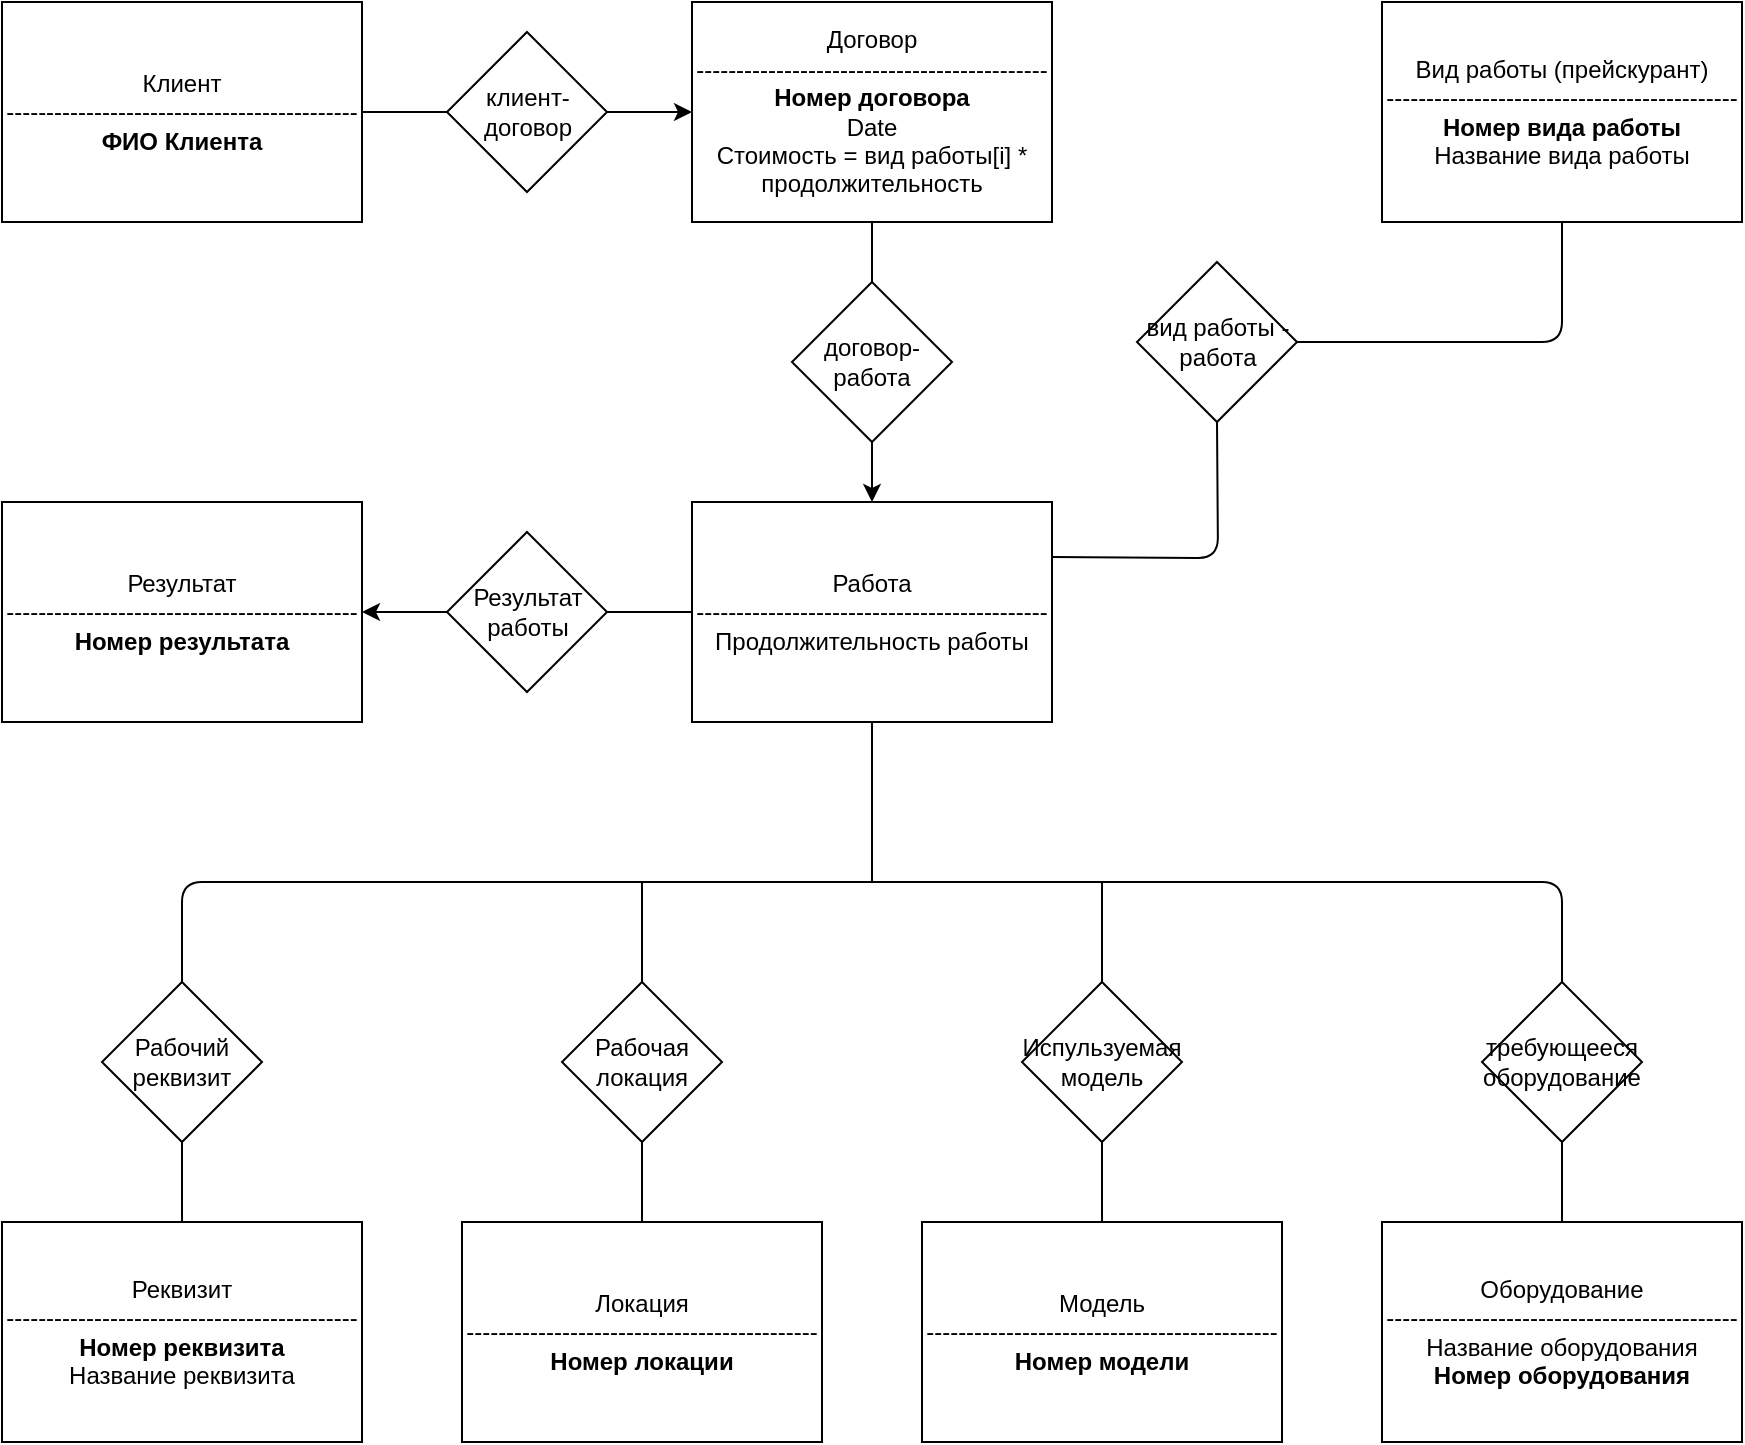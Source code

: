 <mxfile version="12.1.3" type="device" pages="1"><diagram id="CDXKgKr8vPmqdZj74s9o" name="Page-1"><mxGraphModel dx="1912" dy="1977" grid="1" gridSize="10" guides="1" tooltips="1" connect="1" arrows="1" fold="1" page="1" pageScale="1" pageWidth="850" pageHeight="1100" math="0" shadow="0"><root><mxCell id="0"/><mxCell id="1" parent="0"/><mxCell id="aPRDGDDODxM3uocc11BL-3" value="Клиент&lt;br&gt;--------------------------------------------&lt;br&gt;&lt;b&gt;ФИО Клиента&lt;/b&gt;" style="rounded=0;whiteSpace=wrap;html=1;" parent="1" vertex="1"><mxGeometry x="90" y="-90" width="180" height="110" as="geometry"/></mxCell><mxCell id="aPRDGDDODxM3uocc11BL-9" value="Модель&lt;br&gt;--------------------------------------------&lt;br&gt;&lt;b&gt;Номер модели&lt;/b&gt;" style="rounded=0;whiteSpace=wrap;html=1;" parent="1" vertex="1"><mxGeometry x="550" y="520" width="180" height="110" as="geometry"/></mxCell><mxCell id="aPRDGDDODxM3uocc11BL-10" value="Локация&lt;br&gt;--------------------------------------------&lt;br&gt;&lt;b&gt;Номер локации&lt;/b&gt;" style="rounded=0;whiteSpace=wrap;html=1;" parent="1" vertex="1"><mxGeometry x="320" y="520" width="180" height="110" as="geometry"/></mxCell><mxCell id="aPRDGDDODxM3uocc11BL-12" value="Реквизит&lt;br&gt;--------------------------------------------&lt;br&gt;&lt;b&gt;Номер реквизита&lt;/b&gt;&lt;br&gt;Название реквизита" style="rounded=0;whiteSpace=wrap;html=1;" parent="1" vertex="1"><mxGeometry x="90" y="520" width="180" height="110" as="geometry"/></mxCell><mxCell id="5D3j9vDxhgPOHVyCKGyy-1" value="Вид работы (прейскурант)&lt;br&gt;--------------------------------------------&lt;br&gt;&lt;b&gt;Номер вида работы&lt;/b&gt;&lt;br&gt;Название вида работы" style="rounded=0;whiteSpace=wrap;html=1;" parent="1" vertex="1"><mxGeometry x="780" y="-90" width="180" height="110" as="geometry"/></mxCell><mxCell id="5D3j9vDxhgPOHVyCKGyy-27" value="Договор&lt;br&gt;--------------------------------------------&lt;br&gt;&lt;b&gt;Номер договора&lt;br&gt;&lt;/b&gt;Date&lt;br&gt;Стоимость = вид работы[i] * продолжительность" style="rounded=0;whiteSpace=wrap;html=1;" parent="1" vertex="1"><mxGeometry x="435" y="-90" width="180" height="110" as="geometry"/></mxCell><mxCell id="wRc3oV8PDMqzSo7fxHYp-1" value="" style="edgeStyle=orthogonalEdgeStyle;rounded=0;orthogonalLoop=1;jettySize=auto;html=1;" edge="1" parent="1" source="5D3j9vDxhgPOHVyCKGyy-28" target="5D3j9vDxhgPOHVyCKGyy-27"><mxGeometry relative="1" as="geometry"/></mxCell><mxCell id="5D3j9vDxhgPOHVyCKGyy-28" value="клиент-договор" style="rhombus;whiteSpace=wrap;html=1;" parent="1" vertex="1"><mxGeometry x="312.5" y="-75" width="80" height="80" as="geometry"/></mxCell><mxCell id="5D3j9vDxhgPOHVyCKGyy-30" value="" style="endArrow=none;html=1;exitX=0;exitY=0.5;exitDx=0;exitDy=0;entryX=1;entryY=0.5;entryDx=0;entryDy=0;" parent="1" source="5D3j9vDxhgPOHVyCKGyy-28" target="aPRDGDDODxM3uocc11BL-3" edge="1"><mxGeometry width="50" height="50" relative="1" as="geometry"><mxPoint x="445" y="200" as="sourcePoint"/><mxPoint x="190" y="200" as="targetPoint"/></mxGeometry></mxCell><mxCell id="5D3j9vDxhgPOHVyCKGyy-39" value="Работа&lt;br&gt;--------------------------------------------&lt;br&gt;Продолжительность работы" style="rounded=0;whiteSpace=wrap;html=1;" parent="1" vertex="1"><mxGeometry x="435" y="160" width="180" height="110" as="geometry"/></mxCell><mxCell id="5D3j9vDxhgPOHVyCKGyy-40" value="вид работы - работа" style="rhombus;whiteSpace=wrap;html=1;" parent="1" vertex="1"><mxGeometry x="657.5" y="40" width="80" height="80" as="geometry"/></mxCell><mxCell id="5D3j9vDxhgPOHVyCKGyy-41" value="" style="endArrow=none;html=1;entryX=0.5;entryY=1;entryDx=0;entryDy=0;exitX=1;exitY=0.25;exitDx=0;exitDy=0;" parent="1" source="5D3j9vDxhgPOHVyCKGyy-39" target="5D3j9vDxhgPOHVyCKGyy-40" edge="1"><mxGeometry width="50" height="50" relative="1" as="geometry"><mxPoint x="40" y="580" as="sourcePoint"/><mxPoint x="90" y="530" as="targetPoint"/><Array as="points"><mxPoint x="698" y="188"/></Array></mxGeometry></mxCell><mxCell id="5D3j9vDxhgPOHVyCKGyy-42" value="" style="endArrow=none;html=1;exitX=0.5;exitY=1;exitDx=0;exitDy=0;entryX=1;entryY=0.5;entryDx=0;entryDy=0;" parent="1" source="5D3j9vDxhgPOHVyCKGyy-1" target="5D3j9vDxhgPOHVyCKGyy-40" edge="1"><mxGeometry width="50" height="50" relative="1" as="geometry"><mxPoint x="760" y="-25" as="sourcePoint"/><mxPoint x="815" y="-25" as="targetPoint"/><Array as="points"><mxPoint x="870" y="80"/></Array></mxGeometry></mxCell><mxCell id="5D3j9vDxhgPOHVyCKGyy-47" value="" style="edgeStyle=orthogonalEdgeStyle;rounded=0;orthogonalLoop=1;jettySize=auto;html=1;" parent="1" source="5D3j9vDxhgPOHVyCKGyy-43" target="5D3j9vDxhgPOHVyCKGyy-39" edge="1"><mxGeometry relative="1" as="geometry"/></mxCell><mxCell id="5D3j9vDxhgPOHVyCKGyy-43" value="договор-работа" style="rhombus;whiteSpace=wrap;html=1;" parent="1" vertex="1"><mxGeometry x="485" y="50" width="80" height="80" as="geometry"/></mxCell><mxCell id="5D3j9vDxhgPOHVyCKGyy-44" value="" style="endArrow=none;html=1;exitX=0.5;exitY=1;exitDx=0;exitDy=0;entryX=0.5;entryY=0;entryDx=0;entryDy=0;" parent="1" source="5D3j9vDxhgPOHVyCKGyy-27" target="5D3j9vDxhgPOHVyCKGyy-43" edge="1"><mxGeometry width="50" height="50" relative="1" as="geometry"><mxPoint x="445" y="-25" as="sourcePoint"/><mxPoint x="382.5" y="-25" as="targetPoint"/></mxGeometry></mxCell><mxCell id="5D3j9vDxhgPOHVyCKGyy-52" value="Рабочая локация" style="rhombus;whiteSpace=wrap;html=1;" parent="1" vertex="1"><mxGeometry x="370" y="400" width="80" height="80" as="geometry"/></mxCell><mxCell id="5D3j9vDxhgPOHVyCKGyy-53" value="Рабочий реквизит" style="rhombus;whiteSpace=wrap;html=1;" parent="1" vertex="1"><mxGeometry x="140" y="400" width="80" height="80" as="geometry"/></mxCell><mxCell id="5D3j9vDxhgPOHVyCKGyy-54" value="Испульзуемая модель" style="rhombus;whiteSpace=wrap;html=1;" parent="1" vertex="1"><mxGeometry x="600" y="400" width="80" height="80" as="geometry"/></mxCell><mxCell id="5D3j9vDxhgPOHVyCKGyy-56" value="" style="endArrow=none;html=1;exitX=0.5;exitY=1;exitDx=0;exitDy=0;entryX=0.5;entryY=0;entryDx=0;entryDy=0;" parent="1" source="5D3j9vDxhgPOHVyCKGyy-53" target="aPRDGDDODxM3uocc11BL-12" edge="1"><mxGeometry width="50" height="50" relative="1" as="geometry"><mxPoint x="302.5" y="-55" as="sourcePoint"/><mxPoint x="240" y="-55" as="targetPoint"/></mxGeometry></mxCell><mxCell id="5D3j9vDxhgPOHVyCKGyy-58" value="" style="endArrow=none;html=1;exitX=0.5;exitY=1;exitDx=0;exitDy=0;entryX=0.5;entryY=0;entryDx=0;entryDy=0;" parent="1" source="5D3j9vDxhgPOHVyCKGyy-54" target="aPRDGDDODxM3uocc11BL-9" edge="1"><mxGeometry width="50" height="50" relative="1" as="geometry"><mxPoint x="322.5" y="-35" as="sourcePoint"/><mxPoint x="260" y="-35" as="targetPoint"/></mxGeometry></mxCell><mxCell id="5D3j9vDxhgPOHVyCKGyy-59" value="" style="endArrow=none;html=1;exitX=0.5;exitY=1;exitDx=0;exitDy=0;entryX=0.5;entryY=0;entryDx=0;entryDy=0;" parent="1" source="5D3j9vDxhgPOHVyCKGyy-52" target="aPRDGDDODxM3uocc11BL-10" edge="1"><mxGeometry width="50" height="50" relative="1" as="geometry"><mxPoint x="332.5" y="-25" as="sourcePoint"/><mxPoint x="270" y="-25" as="targetPoint"/></mxGeometry></mxCell><mxCell id="wRc3oV8PDMqzSo7fxHYp-6" value="Оборудование&lt;br&gt;--------------------------------------------&lt;br&gt;Название оборудования&lt;br&gt;&lt;b&gt;Номер оборудования&lt;/b&gt;" style="rounded=0;whiteSpace=wrap;html=1;" vertex="1" parent="1"><mxGeometry x="780" y="520" width="180" height="110" as="geometry"/></mxCell><mxCell id="wRc3oV8PDMqzSo7fxHYp-7" value="требующееся оборудование" style="rhombus;whiteSpace=wrap;html=1;" vertex="1" parent="1"><mxGeometry x="830" y="400" width="80" height="80" as="geometry"/></mxCell><mxCell id="wRc3oV8PDMqzSo7fxHYp-10" value="" style="endArrow=none;html=1;exitX=0.5;exitY=1;exitDx=0;exitDy=0;entryX=0.5;entryY=0;entryDx=0;entryDy=0;" edge="1" parent="1" source="wRc3oV8PDMqzSo7fxHYp-7" target="wRc3oV8PDMqzSo7fxHYp-6"><mxGeometry width="50" height="50" relative="1" as="geometry"><mxPoint x="650" y="490" as="sourcePoint"/><mxPoint x="650" y="530" as="targetPoint"/></mxGeometry></mxCell><mxCell id="wRc3oV8PDMqzSo7fxHYp-11" value="" style="endArrow=none;html=1;entryX=0.5;entryY=1;entryDx=0;entryDy=0;" edge="1" parent="1" target="5D3j9vDxhgPOHVyCKGyy-39"><mxGeometry width="50" height="50" relative="1" as="geometry"><mxPoint x="525" y="350" as="sourcePoint"/><mxPoint x="140" y="650" as="targetPoint"/></mxGeometry></mxCell><mxCell id="wRc3oV8PDMqzSo7fxHYp-12" value="" style="endArrow=none;html=1;exitX=0.5;exitY=0;exitDx=0;exitDy=0;" edge="1" parent="1" source="wRc3oV8PDMqzSo7fxHYp-7"><mxGeometry width="50" height="50" relative="1" as="geometry"><mxPoint x="940" y="350" as="sourcePoint"/><mxPoint x="180" y="400" as="targetPoint"/><Array as="points"><mxPoint x="870" y="350"/><mxPoint x="520" y="350"/><mxPoint x="180" y="350"/></Array></mxGeometry></mxCell><mxCell id="wRc3oV8PDMqzSo7fxHYp-15" value="" style="endArrow=none;html=1;entryX=0.5;entryY=0;entryDx=0;entryDy=0;" edge="1" parent="1" target="5D3j9vDxhgPOHVyCKGyy-52"><mxGeometry width="50" height="50" relative="1" as="geometry"><mxPoint x="410" y="350" as="sourcePoint"/><mxPoint x="140" y="650" as="targetPoint"/></mxGeometry></mxCell><mxCell id="wRc3oV8PDMqzSo7fxHYp-16" value="" style="endArrow=none;html=1;entryX=0.5;entryY=0;entryDx=0;entryDy=0;" edge="1" parent="1" target="5D3j9vDxhgPOHVyCKGyy-54"><mxGeometry width="50" height="50" relative="1" as="geometry"><mxPoint x="640" y="350" as="sourcePoint"/><mxPoint x="420" y="410" as="targetPoint"/></mxGeometry></mxCell><mxCell id="wRc3oV8PDMqzSo7fxHYp-17" value="Результат&lt;br&gt;--------------------------------------------&lt;br&gt;&lt;b&gt;Номер результата&lt;/b&gt;" style="rounded=0;whiteSpace=wrap;html=1;" vertex="1" parent="1"><mxGeometry x="90" y="160" width="180" height="110" as="geometry"/></mxCell><mxCell id="wRc3oV8PDMqzSo7fxHYp-19" value="" style="edgeStyle=orthogonalEdgeStyle;rounded=0;orthogonalLoop=1;jettySize=auto;html=1;" edge="1" parent="1" source="wRc3oV8PDMqzSo7fxHYp-18" target="wRc3oV8PDMqzSo7fxHYp-17"><mxGeometry relative="1" as="geometry"/></mxCell><mxCell id="wRc3oV8PDMqzSo7fxHYp-18" value="Результат работы" style="rhombus;whiteSpace=wrap;html=1;" vertex="1" parent="1"><mxGeometry x="312.5" y="175" width="80" height="80" as="geometry"/></mxCell><mxCell id="wRc3oV8PDMqzSo7fxHYp-20" value="" style="endArrow=none;html=1;exitX=1;exitY=0.5;exitDx=0;exitDy=0;entryX=0;entryY=0.5;entryDx=0;entryDy=0;" edge="1" parent="1" source="wRc3oV8PDMqzSo7fxHYp-18" target="5D3j9vDxhgPOHVyCKGyy-39"><mxGeometry width="50" height="50" relative="1" as="geometry"><mxPoint x="322.5" y="-25" as="sourcePoint"/><mxPoint x="280" y="-25" as="targetPoint"/></mxGeometry></mxCell></root></mxGraphModel></diagram></mxfile>